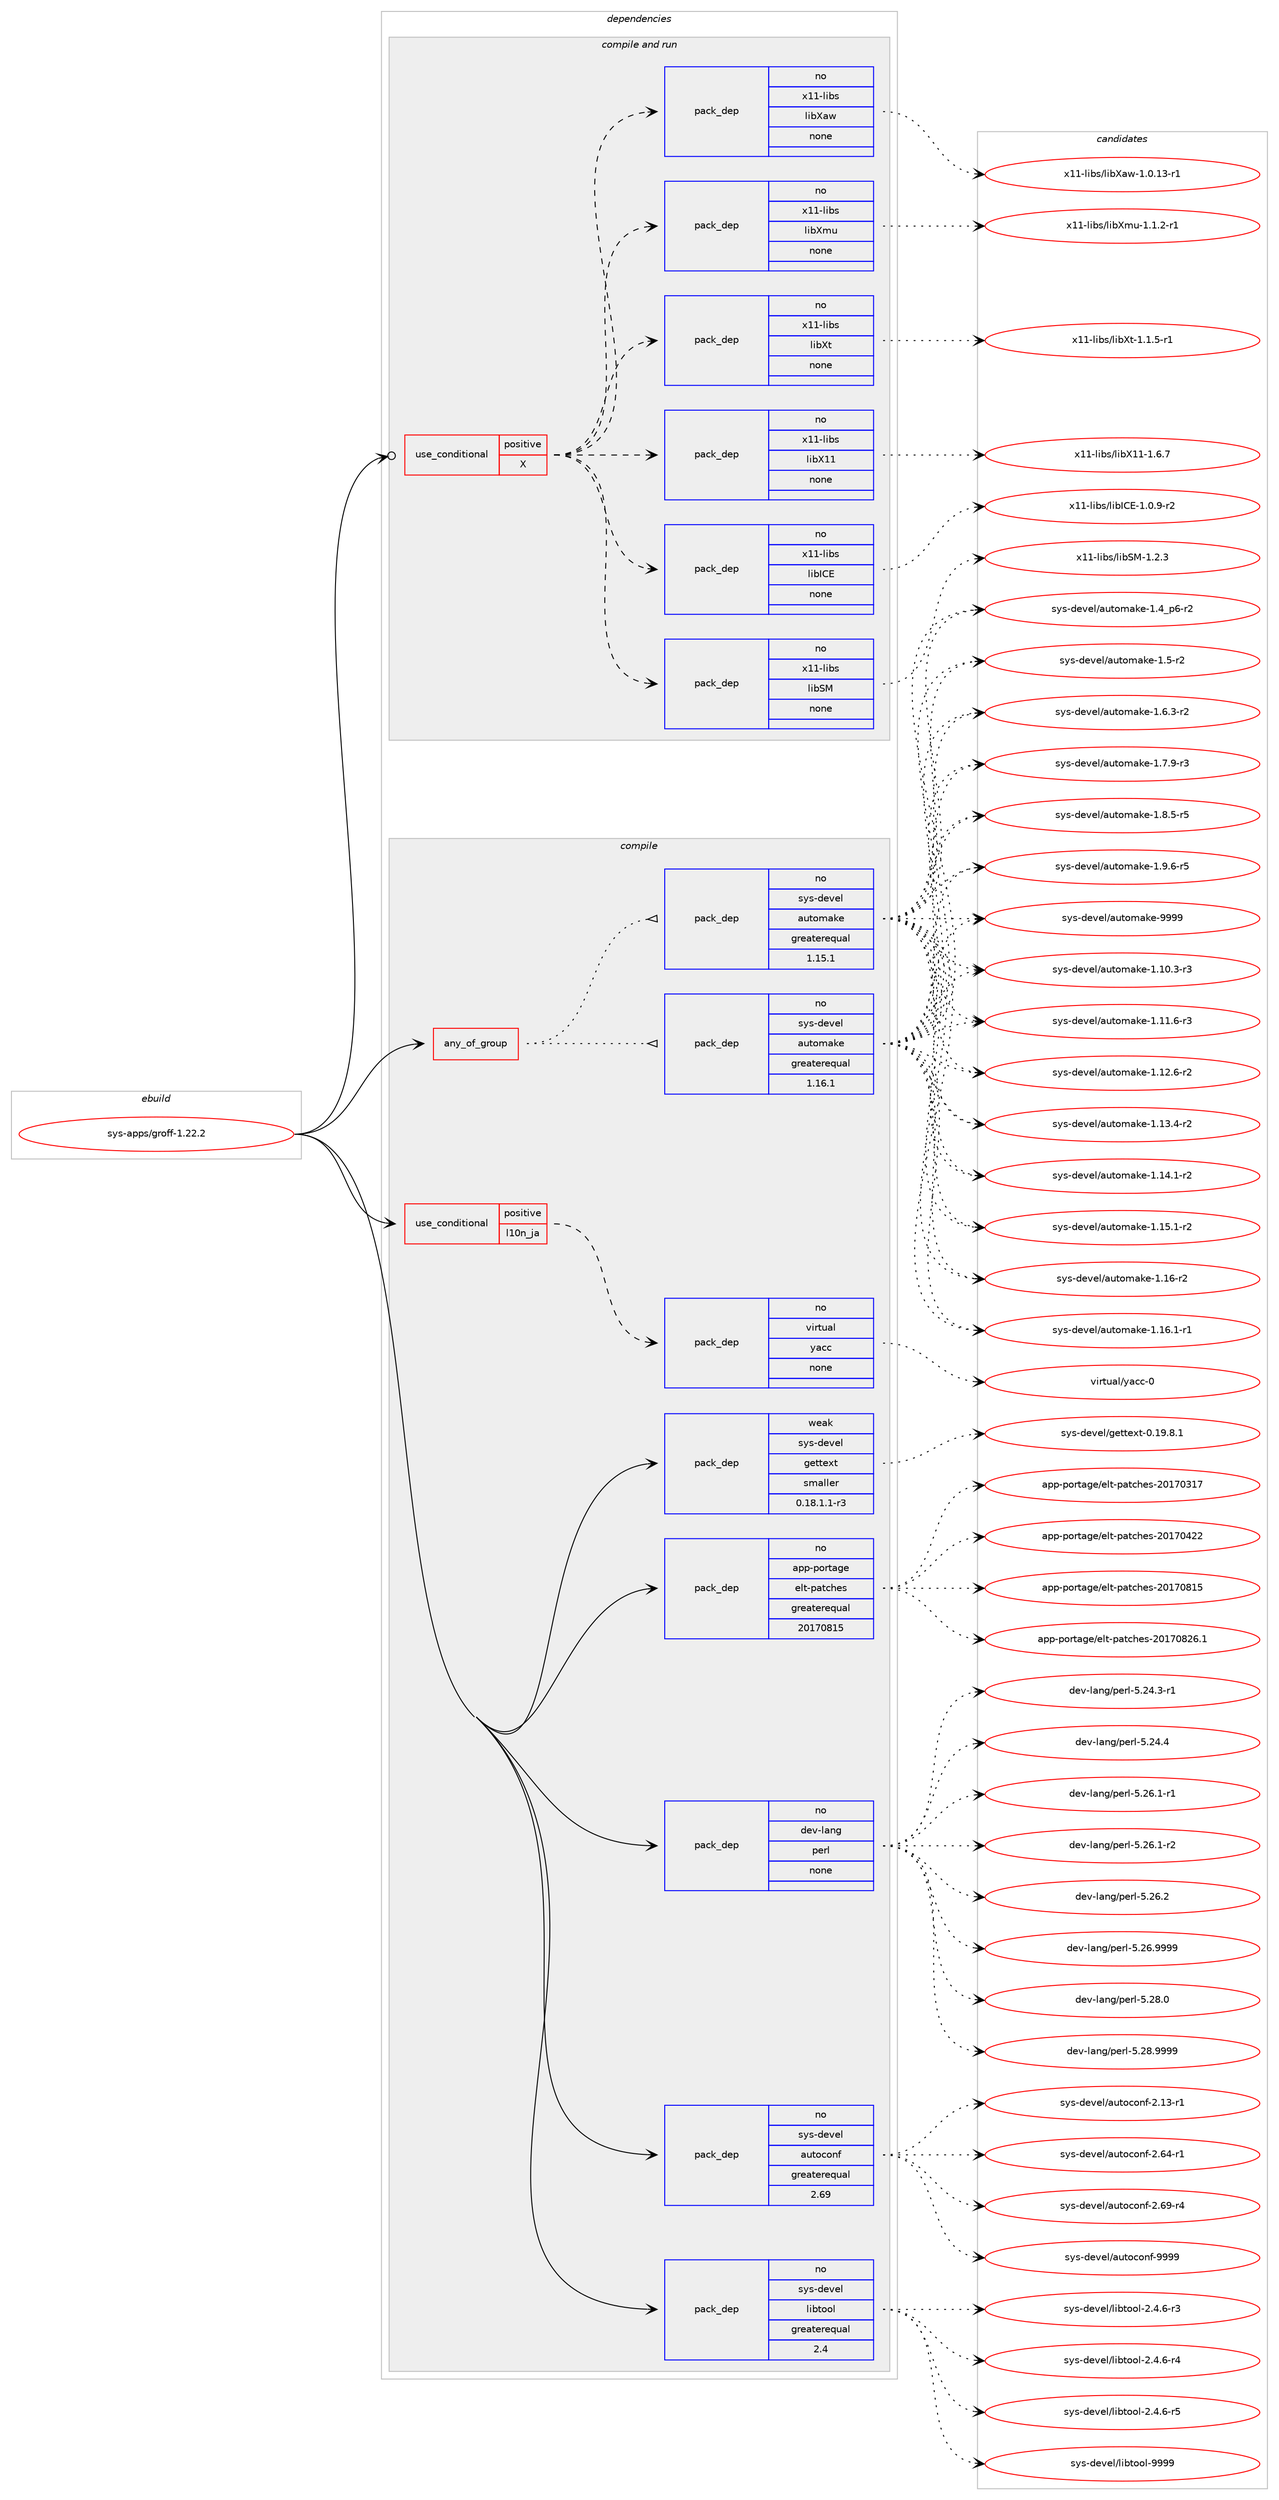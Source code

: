 digraph prolog {

# *************
# Graph options
# *************

newrank=true;
concentrate=true;
compound=true;
graph [rankdir=LR,fontname=Helvetica,fontsize=10,ranksep=1.5];#, ranksep=2.5, nodesep=0.2];
edge  [arrowhead=vee];
node  [fontname=Helvetica,fontsize=10];

# **********
# The ebuild
# **********

subgraph cluster_leftcol {
color=gray;
rank=same;
label=<<i>ebuild</i>>;
id [label="sys-apps/groff-1.22.2", color=red, width=4, href="../sys-apps/groff-1.22.2.svg"];
}

# ****************
# The dependencies
# ****************

subgraph cluster_midcol {
color=gray;
label=<<i>dependencies</i>>;
subgraph cluster_compile {
fillcolor="#eeeeee";
style=filled;
label=<<i>compile</i>>;
subgraph any27107 {
dependency1711366 [label=<<TABLE BORDER="0" CELLBORDER="1" CELLSPACING="0" CELLPADDING="4"><TR><TD CELLPADDING="10">any_of_group</TD></TR></TABLE>>, shape=none, color=red];subgraph pack1227174 {
dependency1711367 [label=<<TABLE BORDER="0" CELLBORDER="1" CELLSPACING="0" CELLPADDING="4" WIDTH="220"><TR><TD ROWSPAN="6" CELLPADDING="30">pack_dep</TD></TR><TR><TD WIDTH="110">no</TD></TR><TR><TD>sys-devel</TD></TR><TR><TD>automake</TD></TR><TR><TD>greaterequal</TD></TR><TR><TD>1.16.1</TD></TR></TABLE>>, shape=none, color=blue];
}
dependency1711366:e -> dependency1711367:w [weight=20,style="dotted",arrowhead="oinv"];
subgraph pack1227175 {
dependency1711368 [label=<<TABLE BORDER="0" CELLBORDER="1" CELLSPACING="0" CELLPADDING="4" WIDTH="220"><TR><TD ROWSPAN="6" CELLPADDING="30">pack_dep</TD></TR><TR><TD WIDTH="110">no</TD></TR><TR><TD>sys-devel</TD></TR><TR><TD>automake</TD></TR><TR><TD>greaterequal</TD></TR><TR><TD>1.15.1</TD></TR></TABLE>>, shape=none, color=blue];
}
dependency1711366:e -> dependency1711368:w [weight=20,style="dotted",arrowhead="oinv"];
}
id:e -> dependency1711366:w [weight=20,style="solid",arrowhead="vee"];
subgraph cond456221 {
dependency1711369 [label=<<TABLE BORDER="0" CELLBORDER="1" CELLSPACING="0" CELLPADDING="4"><TR><TD ROWSPAN="3" CELLPADDING="10">use_conditional</TD></TR><TR><TD>positive</TD></TR><TR><TD>l10n_ja</TD></TR></TABLE>>, shape=none, color=red];
subgraph pack1227176 {
dependency1711370 [label=<<TABLE BORDER="0" CELLBORDER="1" CELLSPACING="0" CELLPADDING="4" WIDTH="220"><TR><TD ROWSPAN="6" CELLPADDING="30">pack_dep</TD></TR><TR><TD WIDTH="110">no</TD></TR><TR><TD>virtual</TD></TR><TR><TD>yacc</TD></TR><TR><TD>none</TD></TR><TR><TD></TD></TR></TABLE>>, shape=none, color=blue];
}
dependency1711369:e -> dependency1711370:w [weight=20,style="dashed",arrowhead="vee"];
}
id:e -> dependency1711369:w [weight=20,style="solid",arrowhead="vee"];
subgraph pack1227177 {
dependency1711371 [label=<<TABLE BORDER="0" CELLBORDER="1" CELLSPACING="0" CELLPADDING="4" WIDTH="220"><TR><TD ROWSPAN="6" CELLPADDING="30">pack_dep</TD></TR><TR><TD WIDTH="110">no</TD></TR><TR><TD>app-portage</TD></TR><TR><TD>elt-patches</TD></TR><TR><TD>greaterequal</TD></TR><TR><TD>20170815</TD></TR></TABLE>>, shape=none, color=blue];
}
id:e -> dependency1711371:w [weight=20,style="solid",arrowhead="vee"];
subgraph pack1227178 {
dependency1711372 [label=<<TABLE BORDER="0" CELLBORDER="1" CELLSPACING="0" CELLPADDING="4" WIDTH="220"><TR><TD ROWSPAN="6" CELLPADDING="30">pack_dep</TD></TR><TR><TD WIDTH="110">no</TD></TR><TR><TD>dev-lang</TD></TR><TR><TD>perl</TD></TR><TR><TD>none</TD></TR><TR><TD></TD></TR></TABLE>>, shape=none, color=blue];
}
id:e -> dependency1711372:w [weight=20,style="solid",arrowhead="vee"];
subgraph pack1227179 {
dependency1711373 [label=<<TABLE BORDER="0" CELLBORDER="1" CELLSPACING="0" CELLPADDING="4" WIDTH="220"><TR><TD ROWSPAN="6" CELLPADDING="30">pack_dep</TD></TR><TR><TD WIDTH="110">no</TD></TR><TR><TD>sys-devel</TD></TR><TR><TD>autoconf</TD></TR><TR><TD>greaterequal</TD></TR><TR><TD>2.69</TD></TR></TABLE>>, shape=none, color=blue];
}
id:e -> dependency1711373:w [weight=20,style="solid",arrowhead="vee"];
subgraph pack1227180 {
dependency1711374 [label=<<TABLE BORDER="0" CELLBORDER="1" CELLSPACING="0" CELLPADDING="4" WIDTH="220"><TR><TD ROWSPAN="6" CELLPADDING="30">pack_dep</TD></TR><TR><TD WIDTH="110">no</TD></TR><TR><TD>sys-devel</TD></TR><TR><TD>libtool</TD></TR><TR><TD>greaterequal</TD></TR><TR><TD>2.4</TD></TR></TABLE>>, shape=none, color=blue];
}
id:e -> dependency1711374:w [weight=20,style="solid",arrowhead="vee"];
subgraph pack1227181 {
dependency1711375 [label=<<TABLE BORDER="0" CELLBORDER="1" CELLSPACING="0" CELLPADDING="4" WIDTH="220"><TR><TD ROWSPAN="6" CELLPADDING="30">pack_dep</TD></TR><TR><TD WIDTH="110">weak</TD></TR><TR><TD>sys-devel</TD></TR><TR><TD>gettext</TD></TR><TR><TD>smaller</TD></TR><TR><TD>0.18.1.1-r3</TD></TR></TABLE>>, shape=none, color=blue];
}
id:e -> dependency1711375:w [weight=20,style="solid",arrowhead="vee"];
}
subgraph cluster_compileandrun {
fillcolor="#eeeeee";
style=filled;
label=<<i>compile and run</i>>;
subgraph cond456222 {
dependency1711376 [label=<<TABLE BORDER="0" CELLBORDER="1" CELLSPACING="0" CELLPADDING="4"><TR><TD ROWSPAN="3" CELLPADDING="10">use_conditional</TD></TR><TR><TD>positive</TD></TR><TR><TD>X</TD></TR></TABLE>>, shape=none, color=red];
subgraph pack1227182 {
dependency1711377 [label=<<TABLE BORDER="0" CELLBORDER="1" CELLSPACING="0" CELLPADDING="4" WIDTH="220"><TR><TD ROWSPAN="6" CELLPADDING="30">pack_dep</TD></TR><TR><TD WIDTH="110">no</TD></TR><TR><TD>x11-libs</TD></TR><TR><TD>libX11</TD></TR><TR><TD>none</TD></TR><TR><TD></TD></TR></TABLE>>, shape=none, color=blue];
}
dependency1711376:e -> dependency1711377:w [weight=20,style="dashed",arrowhead="vee"];
subgraph pack1227183 {
dependency1711378 [label=<<TABLE BORDER="0" CELLBORDER="1" CELLSPACING="0" CELLPADDING="4" WIDTH="220"><TR><TD ROWSPAN="6" CELLPADDING="30">pack_dep</TD></TR><TR><TD WIDTH="110">no</TD></TR><TR><TD>x11-libs</TD></TR><TR><TD>libXt</TD></TR><TR><TD>none</TD></TR><TR><TD></TD></TR></TABLE>>, shape=none, color=blue];
}
dependency1711376:e -> dependency1711378:w [weight=20,style="dashed",arrowhead="vee"];
subgraph pack1227184 {
dependency1711379 [label=<<TABLE BORDER="0" CELLBORDER="1" CELLSPACING="0" CELLPADDING="4" WIDTH="220"><TR><TD ROWSPAN="6" CELLPADDING="30">pack_dep</TD></TR><TR><TD WIDTH="110">no</TD></TR><TR><TD>x11-libs</TD></TR><TR><TD>libXmu</TD></TR><TR><TD>none</TD></TR><TR><TD></TD></TR></TABLE>>, shape=none, color=blue];
}
dependency1711376:e -> dependency1711379:w [weight=20,style="dashed",arrowhead="vee"];
subgraph pack1227185 {
dependency1711380 [label=<<TABLE BORDER="0" CELLBORDER="1" CELLSPACING="0" CELLPADDING="4" WIDTH="220"><TR><TD ROWSPAN="6" CELLPADDING="30">pack_dep</TD></TR><TR><TD WIDTH="110">no</TD></TR><TR><TD>x11-libs</TD></TR><TR><TD>libXaw</TD></TR><TR><TD>none</TD></TR><TR><TD></TD></TR></TABLE>>, shape=none, color=blue];
}
dependency1711376:e -> dependency1711380:w [weight=20,style="dashed",arrowhead="vee"];
subgraph pack1227186 {
dependency1711381 [label=<<TABLE BORDER="0" CELLBORDER="1" CELLSPACING="0" CELLPADDING="4" WIDTH="220"><TR><TD ROWSPAN="6" CELLPADDING="30">pack_dep</TD></TR><TR><TD WIDTH="110">no</TD></TR><TR><TD>x11-libs</TD></TR><TR><TD>libSM</TD></TR><TR><TD>none</TD></TR><TR><TD></TD></TR></TABLE>>, shape=none, color=blue];
}
dependency1711376:e -> dependency1711381:w [weight=20,style="dashed",arrowhead="vee"];
subgraph pack1227187 {
dependency1711382 [label=<<TABLE BORDER="0" CELLBORDER="1" CELLSPACING="0" CELLPADDING="4" WIDTH="220"><TR><TD ROWSPAN="6" CELLPADDING="30">pack_dep</TD></TR><TR><TD WIDTH="110">no</TD></TR><TR><TD>x11-libs</TD></TR><TR><TD>libICE</TD></TR><TR><TD>none</TD></TR><TR><TD></TD></TR></TABLE>>, shape=none, color=blue];
}
dependency1711376:e -> dependency1711382:w [weight=20,style="dashed",arrowhead="vee"];
}
id:e -> dependency1711376:w [weight=20,style="solid",arrowhead="odotvee"];
}
subgraph cluster_run {
fillcolor="#eeeeee";
style=filled;
label=<<i>run</i>>;
}
}

# **************
# The candidates
# **************

subgraph cluster_choices {
rank=same;
color=gray;
label=<<i>candidates</i>>;

subgraph choice1227174 {
color=black;
nodesep=1;
choice11512111545100101118101108479711711611110997107101454946494846514511451 [label="sys-devel/automake-1.10.3-r3", color=red, width=4,href="../sys-devel/automake-1.10.3-r3.svg"];
choice11512111545100101118101108479711711611110997107101454946494946544511451 [label="sys-devel/automake-1.11.6-r3", color=red, width=4,href="../sys-devel/automake-1.11.6-r3.svg"];
choice11512111545100101118101108479711711611110997107101454946495046544511450 [label="sys-devel/automake-1.12.6-r2", color=red, width=4,href="../sys-devel/automake-1.12.6-r2.svg"];
choice11512111545100101118101108479711711611110997107101454946495146524511450 [label="sys-devel/automake-1.13.4-r2", color=red, width=4,href="../sys-devel/automake-1.13.4-r2.svg"];
choice11512111545100101118101108479711711611110997107101454946495246494511450 [label="sys-devel/automake-1.14.1-r2", color=red, width=4,href="../sys-devel/automake-1.14.1-r2.svg"];
choice11512111545100101118101108479711711611110997107101454946495346494511450 [label="sys-devel/automake-1.15.1-r2", color=red, width=4,href="../sys-devel/automake-1.15.1-r2.svg"];
choice1151211154510010111810110847971171161111099710710145494649544511450 [label="sys-devel/automake-1.16-r2", color=red, width=4,href="../sys-devel/automake-1.16-r2.svg"];
choice11512111545100101118101108479711711611110997107101454946495446494511449 [label="sys-devel/automake-1.16.1-r1", color=red, width=4,href="../sys-devel/automake-1.16.1-r1.svg"];
choice115121115451001011181011084797117116111109971071014549465295112544511450 [label="sys-devel/automake-1.4_p6-r2", color=red, width=4,href="../sys-devel/automake-1.4_p6-r2.svg"];
choice11512111545100101118101108479711711611110997107101454946534511450 [label="sys-devel/automake-1.5-r2", color=red, width=4,href="../sys-devel/automake-1.5-r2.svg"];
choice115121115451001011181011084797117116111109971071014549465446514511450 [label="sys-devel/automake-1.6.3-r2", color=red, width=4,href="../sys-devel/automake-1.6.3-r2.svg"];
choice115121115451001011181011084797117116111109971071014549465546574511451 [label="sys-devel/automake-1.7.9-r3", color=red, width=4,href="../sys-devel/automake-1.7.9-r3.svg"];
choice115121115451001011181011084797117116111109971071014549465646534511453 [label="sys-devel/automake-1.8.5-r5", color=red, width=4,href="../sys-devel/automake-1.8.5-r5.svg"];
choice115121115451001011181011084797117116111109971071014549465746544511453 [label="sys-devel/automake-1.9.6-r5", color=red, width=4,href="../sys-devel/automake-1.9.6-r5.svg"];
choice115121115451001011181011084797117116111109971071014557575757 [label="sys-devel/automake-9999", color=red, width=4,href="../sys-devel/automake-9999.svg"];
dependency1711367:e -> choice11512111545100101118101108479711711611110997107101454946494846514511451:w [style=dotted,weight="100"];
dependency1711367:e -> choice11512111545100101118101108479711711611110997107101454946494946544511451:w [style=dotted,weight="100"];
dependency1711367:e -> choice11512111545100101118101108479711711611110997107101454946495046544511450:w [style=dotted,weight="100"];
dependency1711367:e -> choice11512111545100101118101108479711711611110997107101454946495146524511450:w [style=dotted,weight="100"];
dependency1711367:e -> choice11512111545100101118101108479711711611110997107101454946495246494511450:w [style=dotted,weight="100"];
dependency1711367:e -> choice11512111545100101118101108479711711611110997107101454946495346494511450:w [style=dotted,weight="100"];
dependency1711367:e -> choice1151211154510010111810110847971171161111099710710145494649544511450:w [style=dotted,weight="100"];
dependency1711367:e -> choice11512111545100101118101108479711711611110997107101454946495446494511449:w [style=dotted,weight="100"];
dependency1711367:e -> choice115121115451001011181011084797117116111109971071014549465295112544511450:w [style=dotted,weight="100"];
dependency1711367:e -> choice11512111545100101118101108479711711611110997107101454946534511450:w [style=dotted,weight="100"];
dependency1711367:e -> choice115121115451001011181011084797117116111109971071014549465446514511450:w [style=dotted,weight="100"];
dependency1711367:e -> choice115121115451001011181011084797117116111109971071014549465546574511451:w [style=dotted,weight="100"];
dependency1711367:e -> choice115121115451001011181011084797117116111109971071014549465646534511453:w [style=dotted,weight="100"];
dependency1711367:e -> choice115121115451001011181011084797117116111109971071014549465746544511453:w [style=dotted,weight="100"];
dependency1711367:e -> choice115121115451001011181011084797117116111109971071014557575757:w [style=dotted,weight="100"];
}
subgraph choice1227175 {
color=black;
nodesep=1;
choice11512111545100101118101108479711711611110997107101454946494846514511451 [label="sys-devel/automake-1.10.3-r3", color=red, width=4,href="../sys-devel/automake-1.10.3-r3.svg"];
choice11512111545100101118101108479711711611110997107101454946494946544511451 [label="sys-devel/automake-1.11.6-r3", color=red, width=4,href="../sys-devel/automake-1.11.6-r3.svg"];
choice11512111545100101118101108479711711611110997107101454946495046544511450 [label="sys-devel/automake-1.12.6-r2", color=red, width=4,href="../sys-devel/automake-1.12.6-r2.svg"];
choice11512111545100101118101108479711711611110997107101454946495146524511450 [label="sys-devel/automake-1.13.4-r2", color=red, width=4,href="../sys-devel/automake-1.13.4-r2.svg"];
choice11512111545100101118101108479711711611110997107101454946495246494511450 [label="sys-devel/automake-1.14.1-r2", color=red, width=4,href="../sys-devel/automake-1.14.1-r2.svg"];
choice11512111545100101118101108479711711611110997107101454946495346494511450 [label="sys-devel/automake-1.15.1-r2", color=red, width=4,href="../sys-devel/automake-1.15.1-r2.svg"];
choice1151211154510010111810110847971171161111099710710145494649544511450 [label="sys-devel/automake-1.16-r2", color=red, width=4,href="../sys-devel/automake-1.16-r2.svg"];
choice11512111545100101118101108479711711611110997107101454946495446494511449 [label="sys-devel/automake-1.16.1-r1", color=red, width=4,href="../sys-devel/automake-1.16.1-r1.svg"];
choice115121115451001011181011084797117116111109971071014549465295112544511450 [label="sys-devel/automake-1.4_p6-r2", color=red, width=4,href="../sys-devel/automake-1.4_p6-r2.svg"];
choice11512111545100101118101108479711711611110997107101454946534511450 [label="sys-devel/automake-1.5-r2", color=red, width=4,href="../sys-devel/automake-1.5-r2.svg"];
choice115121115451001011181011084797117116111109971071014549465446514511450 [label="sys-devel/automake-1.6.3-r2", color=red, width=4,href="../sys-devel/automake-1.6.3-r2.svg"];
choice115121115451001011181011084797117116111109971071014549465546574511451 [label="sys-devel/automake-1.7.9-r3", color=red, width=4,href="../sys-devel/automake-1.7.9-r3.svg"];
choice115121115451001011181011084797117116111109971071014549465646534511453 [label="sys-devel/automake-1.8.5-r5", color=red, width=4,href="../sys-devel/automake-1.8.5-r5.svg"];
choice115121115451001011181011084797117116111109971071014549465746544511453 [label="sys-devel/automake-1.9.6-r5", color=red, width=4,href="../sys-devel/automake-1.9.6-r5.svg"];
choice115121115451001011181011084797117116111109971071014557575757 [label="sys-devel/automake-9999", color=red, width=4,href="../sys-devel/automake-9999.svg"];
dependency1711368:e -> choice11512111545100101118101108479711711611110997107101454946494846514511451:w [style=dotted,weight="100"];
dependency1711368:e -> choice11512111545100101118101108479711711611110997107101454946494946544511451:w [style=dotted,weight="100"];
dependency1711368:e -> choice11512111545100101118101108479711711611110997107101454946495046544511450:w [style=dotted,weight="100"];
dependency1711368:e -> choice11512111545100101118101108479711711611110997107101454946495146524511450:w [style=dotted,weight="100"];
dependency1711368:e -> choice11512111545100101118101108479711711611110997107101454946495246494511450:w [style=dotted,weight="100"];
dependency1711368:e -> choice11512111545100101118101108479711711611110997107101454946495346494511450:w [style=dotted,weight="100"];
dependency1711368:e -> choice1151211154510010111810110847971171161111099710710145494649544511450:w [style=dotted,weight="100"];
dependency1711368:e -> choice11512111545100101118101108479711711611110997107101454946495446494511449:w [style=dotted,weight="100"];
dependency1711368:e -> choice115121115451001011181011084797117116111109971071014549465295112544511450:w [style=dotted,weight="100"];
dependency1711368:e -> choice11512111545100101118101108479711711611110997107101454946534511450:w [style=dotted,weight="100"];
dependency1711368:e -> choice115121115451001011181011084797117116111109971071014549465446514511450:w [style=dotted,weight="100"];
dependency1711368:e -> choice115121115451001011181011084797117116111109971071014549465546574511451:w [style=dotted,weight="100"];
dependency1711368:e -> choice115121115451001011181011084797117116111109971071014549465646534511453:w [style=dotted,weight="100"];
dependency1711368:e -> choice115121115451001011181011084797117116111109971071014549465746544511453:w [style=dotted,weight="100"];
dependency1711368:e -> choice115121115451001011181011084797117116111109971071014557575757:w [style=dotted,weight="100"];
}
subgraph choice1227176 {
color=black;
nodesep=1;
choice11810511411611797108471219799994548 [label="virtual/yacc-0", color=red, width=4,href="../virtual/yacc-0.svg"];
dependency1711370:e -> choice11810511411611797108471219799994548:w [style=dotted,weight="100"];
}
subgraph choice1227177 {
color=black;
nodesep=1;
choice97112112451121111141169710310147101108116451129711699104101115455048495548514955 [label="app-portage/elt-patches-20170317", color=red, width=4,href="../app-portage/elt-patches-20170317.svg"];
choice97112112451121111141169710310147101108116451129711699104101115455048495548525050 [label="app-portage/elt-patches-20170422", color=red, width=4,href="../app-portage/elt-patches-20170422.svg"];
choice97112112451121111141169710310147101108116451129711699104101115455048495548564953 [label="app-portage/elt-patches-20170815", color=red, width=4,href="../app-portage/elt-patches-20170815.svg"];
choice971121124511211111411697103101471011081164511297116991041011154550484955485650544649 [label="app-portage/elt-patches-20170826.1", color=red, width=4,href="../app-portage/elt-patches-20170826.1.svg"];
dependency1711371:e -> choice97112112451121111141169710310147101108116451129711699104101115455048495548514955:w [style=dotted,weight="100"];
dependency1711371:e -> choice97112112451121111141169710310147101108116451129711699104101115455048495548525050:w [style=dotted,weight="100"];
dependency1711371:e -> choice97112112451121111141169710310147101108116451129711699104101115455048495548564953:w [style=dotted,weight="100"];
dependency1711371:e -> choice971121124511211111411697103101471011081164511297116991041011154550484955485650544649:w [style=dotted,weight="100"];
}
subgraph choice1227178 {
color=black;
nodesep=1;
choice100101118451089711010347112101114108455346505246514511449 [label="dev-lang/perl-5.24.3-r1", color=red, width=4,href="../dev-lang/perl-5.24.3-r1.svg"];
choice10010111845108971101034711210111410845534650524652 [label="dev-lang/perl-5.24.4", color=red, width=4,href="../dev-lang/perl-5.24.4.svg"];
choice100101118451089711010347112101114108455346505446494511449 [label="dev-lang/perl-5.26.1-r1", color=red, width=4,href="../dev-lang/perl-5.26.1-r1.svg"];
choice100101118451089711010347112101114108455346505446494511450 [label="dev-lang/perl-5.26.1-r2", color=red, width=4,href="../dev-lang/perl-5.26.1-r2.svg"];
choice10010111845108971101034711210111410845534650544650 [label="dev-lang/perl-5.26.2", color=red, width=4,href="../dev-lang/perl-5.26.2.svg"];
choice10010111845108971101034711210111410845534650544657575757 [label="dev-lang/perl-5.26.9999", color=red, width=4,href="../dev-lang/perl-5.26.9999.svg"];
choice10010111845108971101034711210111410845534650564648 [label="dev-lang/perl-5.28.0", color=red, width=4,href="../dev-lang/perl-5.28.0.svg"];
choice10010111845108971101034711210111410845534650564657575757 [label="dev-lang/perl-5.28.9999", color=red, width=4,href="../dev-lang/perl-5.28.9999.svg"];
dependency1711372:e -> choice100101118451089711010347112101114108455346505246514511449:w [style=dotted,weight="100"];
dependency1711372:e -> choice10010111845108971101034711210111410845534650524652:w [style=dotted,weight="100"];
dependency1711372:e -> choice100101118451089711010347112101114108455346505446494511449:w [style=dotted,weight="100"];
dependency1711372:e -> choice100101118451089711010347112101114108455346505446494511450:w [style=dotted,weight="100"];
dependency1711372:e -> choice10010111845108971101034711210111410845534650544650:w [style=dotted,weight="100"];
dependency1711372:e -> choice10010111845108971101034711210111410845534650544657575757:w [style=dotted,weight="100"];
dependency1711372:e -> choice10010111845108971101034711210111410845534650564648:w [style=dotted,weight="100"];
dependency1711372:e -> choice10010111845108971101034711210111410845534650564657575757:w [style=dotted,weight="100"];
}
subgraph choice1227179 {
color=black;
nodesep=1;
choice1151211154510010111810110847971171161119911111010245504649514511449 [label="sys-devel/autoconf-2.13-r1", color=red, width=4,href="../sys-devel/autoconf-2.13-r1.svg"];
choice1151211154510010111810110847971171161119911111010245504654524511449 [label="sys-devel/autoconf-2.64-r1", color=red, width=4,href="../sys-devel/autoconf-2.64-r1.svg"];
choice1151211154510010111810110847971171161119911111010245504654574511452 [label="sys-devel/autoconf-2.69-r4", color=red, width=4,href="../sys-devel/autoconf-2.69-r4.svg"];
choice115121115451001011181011084797117116111991111101024557575757 [label="sys-devel/autoconf-9999", color=red, width=4,href="../sys-devel/autoconf-9999.svg"];
dependency1711373:e -> choice1151211154510010111810110847971171161119911111010245504649514511449:w [style=dotted,weight="100"];
dependency1711373:e -> choice1151211154510010111810110847971171161119911111010245504654524511449:w [style=dotted,weight="100"];
dependency1711373:e -> choice1151211154510010111810110847971171161119911111010245504654574511452:w [style=dotted,weight="100"];
dependency1711373:e -> choice115121115451001011181011084797117116111991111101024557575757:w [style=dotted,weight="100"];
}
subgraph choice1227180 {
color=black;
nodesep=1;
choice1151211154510010111810110847108105981161111111084550465246544511451 [label="sys-devel/libtool-2.4.6-r3", color=red, width=4,href="../sys-devel/libtool-2.4.6-r3.svg"];
choice1151211154510010111810110847108105981161111111084550465246544511452 [label="sys-devel/libtool-2.4.6-r4", color=red, width=4,href="../sys-devel/libtool-2.4.6-r4.svg"];
choice1151211154510010111810110847108105981161111111084550465246544511453 [label="sys-devel/libtool-2.4.6-r5", color=red, width=4,href="../sys-devel/libtool-2.4.6-r5.svg"];
choice1151211154510010111810110847108105981161111111084557575757 [label="sys-devel/libtool-9999", color=red, width=4,href="../sys-devel/libtool-9999.svg"];
dependency1711374:e -> choice1151211154510010111810110847108105981161111111084550465246544511451:w [style=dotted,weight="100"];
dependency1711374:e -> choice1151211154510010111810110847108105981161111111084550465246544511452:w [style=dotted,weight="100"];
dependency1711374:e -> choice1151211154510010111810110847108105981161111111084550465246544511453:w [style=dotted,weight="100"];
dependency1711374:e -> choice1151211154510010111810110847108105981161111111084557575757:w [style=dotted,weight="100"];
}
subgraph choice1227181 {
color=black;
nodesep=1;
choice1151211154510010111810110847103101116116101120116454846495746564649 [label="sys-devel/gettext-0.19.8.1", color=red, width=4,href="../sys-devel/gettext-0.19.8.1.svg"];
dependency1711375:e -> choice1151211154510010111810110847103101116116101120116454846495746564649:w [style=dotted,weight="100"];
}
subgraph choice1227182 {
color=black;
nodesep=1;
choice120494945108105981154710810598884949454946544655 [label="x11-libs/libX11-1.6.7", color=red, width=4,href="../x11-libs/libX11-1.6.7.svg"];
dependency1711377:e -> choice120494945108105981154710810598884949454946544655:w [style=dotted,weight="100"];
}
subgraph choice1227183 {
color=black;
nodesep=1;
choice120494945108105981154710810598881164549464946534511449 [label="x11-libs/libXt-1.1.5-r1", color=red, width=4,href="../x11-libs/libXt-1.1.5-r1.svg"];
dependency1711378:e -> choice120494945108105981154710810598881164549464946534511449:w [style=dotted,weight="100"];
}
subgraph choice1227184 {
color=black;
nodesep=1;
choice120494945108105981154710810598881091174549464946504511449 [label="x11-libs/libXmu-1.1.2-r1", color=red, width=4,href="../x11-libs/libXmu-1.1.2-r1.svg"];
dependency1711379:e -> choice120494945108105981154710810598881091174549464946504511449:w [style=dotted,weight="100"];
}
subgraph choice1227185 {
color=black;
nodesep=1;
choice1204949451081059811547108105988897119454946484649514511449 [label="x11-libs/libXaw-1.0.13-r1", color=red, width=4,href="../x11-libs/libXaw-1.0.13-r1.svg"];
dependency1711380:e -> choice1204949451081059811547108105988897119454946484649514511449:w [style=dotted,weight="100"];
}
subgraph choice1227186 {
color=black;
nodesep=1;
choice1204949451081059811547108105988377454946504651 [label="x11-libs/libSM-1.2.3", color=red, width=4,href="../x11-libs/libSM-1.2.3.svg"];
dependency1711381:e -> choice1204949451081059811547108105988377454946504651:w [style=dotted,weight="100"];
}
subgraph choice1227187 {
color=black;
nodesep=1;
choice1204949451081059811547108105987367694549464846574511450 [label="x11-libs/libICE-1.0.9-r2", color=red, width=4,href="../x11-libs/libICE-1.0.9-r2.svg"];
dependency1711382:e -> choice1204949451081059811547108105987367694549464846574511450:w [style=dotted,weight="100"];
}
}

}
